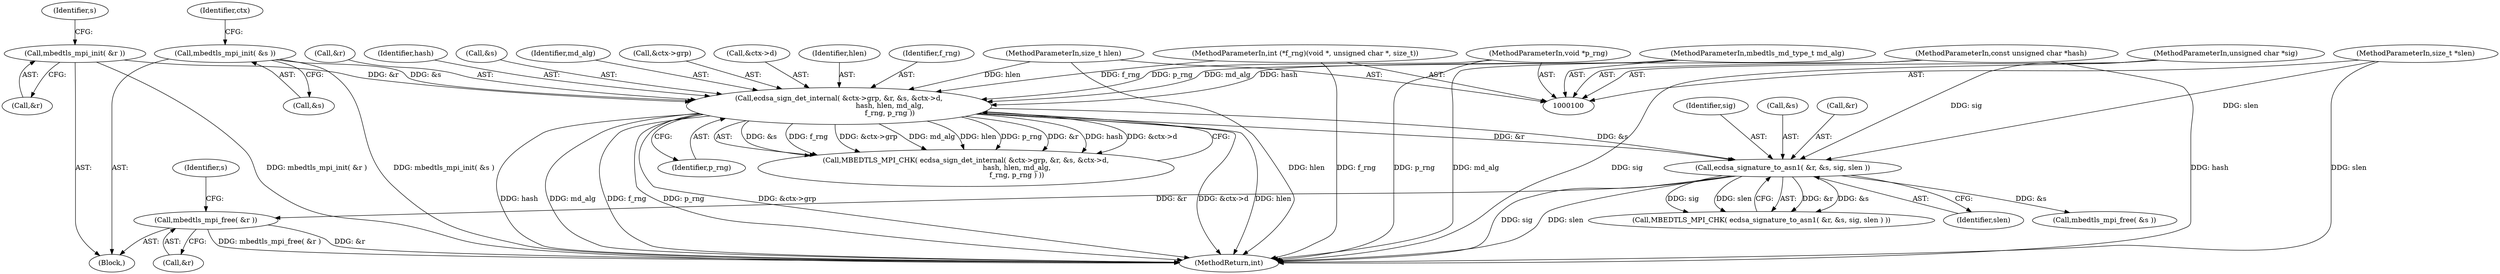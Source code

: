 digraph "0_mbedtls_298a43a77ec0ed2c19a8c924ddd8571ef3e65dfd_1@API" {
"1000147" [label="(Call,mbedtls_mpi_free( &r ))"];
"1000139" [label="(Call,ecdsa_signature_to_asn1( &r, &s, sig, slen ))"];
"1000120" [label="(Call,ecdsa_sign_det_internal( &ctx->grp, &r, &s, &ctx->d,\n                                              hash, hlen, md_alg,\n                                              f_rng, p_rng ))"];
"1000113" [label="(Call,mbedtls_mpi_init( &r ))"];
"1000116" [label="(Call,mbedtls_mpi_init( &s ))"];
"1000103" [label="(MethodParameterIn,const unsigned char *hash)"];
"1000104" [label="(MethodParameterIn,size_t hlen)"];
"1000102" [label="(MethodParameterIn,mbedtls_md_type_t md_alg)"];
"1000107" [label="(MethodParameterIn,int (*f_rng)(void *, unsigned char *, size_t))"];
"1000108" [label="(MethodParameterIn,void *p_rng)"];
"1000105" [label="(MethodParameterIn,unsigned char *sig)"];
"1000106" [label="(MethodParameterIn,size_t *slen)"];
"1000114" [label="(Call,&r)"];
"1000137" [label="(Identifier,p_rng)"];
"1000134" [label="(Identifier,hlen)"];
"1000148" [label="(Call,&r)"];
"1000136" [label="(Identifier,f_rng)"];
"1000123" [label="(Identifier,ctx)"];
"1000113" [label="(Call,mbedtls_mpi_init( &r ))"];
"1000125" [label="(Call,&r)"];
"1000117" [label="(Call,&s)"];
"1000104" [label="(MethodParameterIn,size_t hlen)"];
"1000107" [label="(MethodParameterIn,int (*f_rng)(void *, unsigned char *, size_t))"];
"1000133" [label="(Identifier,hash)"];
"1000145" [label="(Identifier,slen)"];
"1000116" [label="(Call,mbedtls_mpi_init( &s ))"];
"1000120" [label="(Call,ecdsa_sign_det_internal( &ctx->grp, &r, &s, &ctx->d,\n                                              hash, hlen, md_alg,\n                                              f_rng, p_rng ))"];
"1000127" [label="(Call,&s)"];
"1000144" [label="(Identifier,sig)"];
"1000142" [label="(Call,&s)"];
"1000103" [label="(MethodParameterIn,const unsigned char *hash)"];
"1000147" [label="(Call,mbedtls_mpi_free( &r ))"];
"1000152" [label="(Identifier,s)"];
"1000150" [label="(Call,mbedtls_mpi_free( &s ))"];
"1000118" [label="(Identifier,s)"];
"1000140" [label="(Call,&r)"];
"1000108" [label="(MethodParameterIn,void *p_rng)"];
"1000135" [label="(Identifier,md_alg)"];
"1000139" [label="(Call,ecdsa_signature_to_asn1( &r, &s, sig, slen ))"];
"1000121" [label="(Call,&ctx->grp)"];
"1000119" [label="(Call,MBEDTLS_MPI_CHK( ecdsa_sign_det_internal( &ctx->grp, &r, &s, &ctx->d,\n                                              hash, hlen, md_alg,\n                                              f_rng, p_rng ) ))"];
"1000129" [label="(Call,&ctx->d)"];
"1000155" [label="(MethodReturn,int)"];
"1000138" [label="(Call,MBEDTLS_MPI_CHK( ecdsa_signature_to_asn1( &r, &s, sig, slen ) ))"];
"1000105" [label="(MethodParameterIn,unsigned char *sig)"];
"1000109" [label="(Block,)"];
"1000106" [label="(MethodParameterIn,size_t *slen)"];
"1000102" [label="(MethodParameterIn,mbedtls_md_type_t md_alg)"];
"1000147" -> "1000109"  [label="AST: "];
"1000147" -> "1000148"  [label="CFG: "];
"1000148" -> "1000147"  [label="AST: "];
"1000152" -> "1000147"  [label="CFG: "];
"1000147" -> "1000155"  [label="DDG: &r"];
"1000147" -> "1000155"  [label="DDG: mbedtls_mpi_free( &r )"];
"1000139" -> "1000147"  [label="DDG: &r"];
"1000139" -> "1000138"  [label="AST: "];
"1000139" -> "1000145"  [label="CFG: "];
"1000140" -> "1000139"  [label="AST: "];
"1000142" -> "1000139"  [label="AST: "];
"1000144" -> "1000139"  [label="AST: "];
"1000145" -> "1000139"  [label="AST: "];
"1000138" -> "1000139"  [label="CFG: "];
"1000139" -> "1000155"  [label="DDG: sig"];
"1000139" -> "1000155"  [label="DDG: slen"];
"1000139" -> "1000138"  [label="DDG: &r"];
"1000139" -> "1000138"  [label="DDG: &s"];
"1000139" -> "1000138"  [label="DDG: sig"];
"1000139" -> "1000138"  [label="DDG: slen"];
"1000120" -> "1000139"  [label="DDG: &r"];
"1000120" -> "1000139"  [label="DDG: &s"];
"1000105" -> "1000139"  [label="DDG: sig"];
"1000106" -> "1000139"  [label="DDG: slen"];
"1000139" -> "1000150"  [label="DDG: &s"];
"1000120" -> "1000119"  [label="AST: "];
"1000120" -> "1000137"  [label="CFG: "];
"1000121" -> "1000120"  [label="AST: "];
"1000125" -> "1000120"  [label="AST: "];
"1000127" -> "1000120"  [label="AST: "];
"1000129" -> "1000120"  [label="AST: "];
"1000133" -> "1000120"  [label="AST: "];
"1000134" -> "1000120"  [label="AST: "];
"1000135" -> "1000120"  [label="AST: "];
"1000136" -> "1000120"  [label="AST: "];
"1000137" -> "1000120"  [label="AST: "];
"1000119" -> "1000120"  [label="CFG: "];
"1000120" -> "1000155"  [label="DDG: &ctx->grp"];
"1000120" -> "1000155"  [label="DDG: &ctx->d"];
"1000120" -> "1000155"  [label="DDG: hlen"];
"1000120" -> "1000155"  [label="DDG: hash"];
"1000120" -> "1000155"  [label="DDG: md_alg"];
"1000120" -> "1000155"  [label="DDG: f_rng"];
"1000120" -> "1000155"  [label="DDG: p_rng"];
"1000120" -> "1000119"  [label="DDG: &s"];
"1000120" -> "1000119"  [label="DDG: f_rng"];
"1000120" -> "1000119"  [label="DDG: &ctx->grp"];
"1000120" -> "1000119"  [label="DDG: md_alg"];
"1000120" -> "1000119"  [label="DDG: hlen"];
"1000120" -> "1000119"  [label="DDG: p_rng"];
"1000120" -> "1000119"  [label="DDG: &r"];
"1000120" -> "1000119"  [label="DDG: hash"];
"1000120" -> "1000119"  [label="DDG: &ctx->d"];
"1000113" -> "1000120"  [label="DDG: &r"];
"1000116" -> "1000120"  [label="DDG: &s"];
"1000103" -> "1000120"  [label="DDG: hash"];
"1000104" -> "1000120"  [label="DDG: hlen"];
"1000102" -> "1000120"  [label="DDG: md_alg"];
"1000107" -> "1000120"  [label="DDG: f_rng"];
"1000108" -> "1000120"  [label="DDG: p_rng"];
"1000113" -> "1000109"  [label="AST: "];
"1000113" -> "1000114"  [label="CFG: "];
"1000114" -> "1000113"  [label="AST: "];
"1000118" -> "1000113"  [label="CFG: "];
"1000113" -> "1000155"  [label="DDG: mbedtls_mpi_init( &r )"];
"1000116" -> "1000109"  [label="AST: "];
"1000116" -> "1000117"  [label="CFG: "];
"1000117" -> "1000116"  [label="AST: "];
"1000123" -> "1000116"  [label="CFG: "];
"1000116" -> "1000155"  [label="DDG: mbedtls_mpi_init( &s )"];
"1000103" -> "1000100"  [label="AST: "];
"1000103" -> "1000155"  [label="DDG: hash"];
"1000104" -> "1000100"  [label="AST: "];
"1000104" -> "1000155"  [label="DDG: hlen"];
"1000102" -> "1000100"  [label="AST: "];
"1000102" -> "1000155"  [label="DDG: md_alg"];
"1000107" -> "1000100"  [label="AST: "];
"1000107" -> "1000155"  [label="DDG: f_rng"];
"1000108" -> "1000100"  [label="AST: "];
"1000108" -> "1000155"  [label="DDG: p_rng"];
"1000105" -> "1000100"  [label="AST: "];
"1000105" -> "1000155"  [label="DDG: sig"];
"1000106" -> "1000100"  [label="AST: "];
"1000106" -> "1000155"  [label="DDG: slen"];
}
